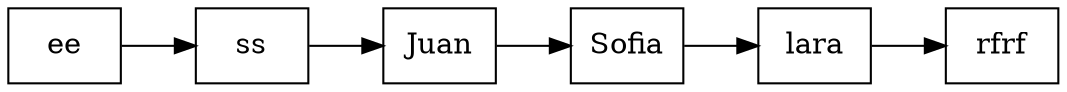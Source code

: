 digraph ListaUsuarios {
    rankdir=LR;
    node [shape=box];
    usuario_ee [label="ee"];
    usuario_ss [label="ss"];
    usuario_ee -> usuario_ss;
    usuario_juan_perez_example_com [label="Juan"];
    usuario_ss -> usuario_juan_perez_example_com;
    usuario_sofgon_example_com [label="Sofia"];
    usuario_juan_perez_example_com -> usuario_sofgon_example_com;
    usuario_laraa [label="lara"];
    usuario_sofgon_example_com -> usuario_laraa;
    usuario_rfrf [label="rfrf"];
    usuario_laraa -> usuario_rfrf;
}
